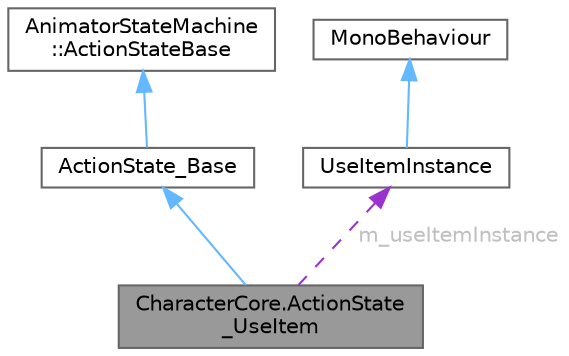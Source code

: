digraph "CharacterCore.ActionState_UseItem"
{
 // LATEX_PDF_SIZE
  bgcolor="transparent";
  edge [fontname=Helvetica,fontsize=10,labelfontname=Helvetica,labelfontsize=10];
  node [fontname=Helvetica,fontsize=10,shape=box,height=0.2,width=0.4];
  Node1 [id="Node000001",label="CharacterCore.ActionState\l_UseItem",height=0.2,width=0.4,color="gray40", fillcolor="grey60", style="filled", fontcolor="black",tooltip=" "];
  Node2 -> Node1 [id="edge5_Node000001_Node000002",dir="back",color="steelblue1",style="solid",tooltip=" "];
  Node2 [id="Node000002",label="ActionState_Base",height=0.2,width=0.4,color="gray40", fillcolor="white", style="filled",URL="$class_character_core_1_1_action_state___base.html",tooltip=" "];
  Node3 -> Node2 [id="edge6_Node000002_Node000003",dir="back",color="steelblue1",style="solid",tooltip=" "];
  Node3 [id="Node000003",label="AnimatorStateMachine\l::ActionStateBase",height=0.2,width=0.4,color="gray40", fillcolor="white", style="filled",URL="$class_animator_state_machine_1_1_action_state_base.html",tooltip=" "];
  Node4 -> Node1 [id="edge7_Node000001_Node000004",dir="back",color="darkorchid3",style="dashed",tooltip=" ",label=" m_useItemInstance",fontcolor="grey" ];
  Node4 [id="Node000004",label="UseItemInstance",height=0.2,width=0.4,color="gray40", fillcolor="white", style="filled",URL="$class_use_item_instance.html",tooltip=" "];
  Node5 -> Node4 [id="edge8_Node000004_Node000005",dir="back",color="steelblue1",style="solid",tooltip=" "];
  Node5 [id="Node000005",label="MonoBehaviour",height=0.2,width=0.4,color="gray40", fillcolor="white", style="filled",tooltip=" "];
}
